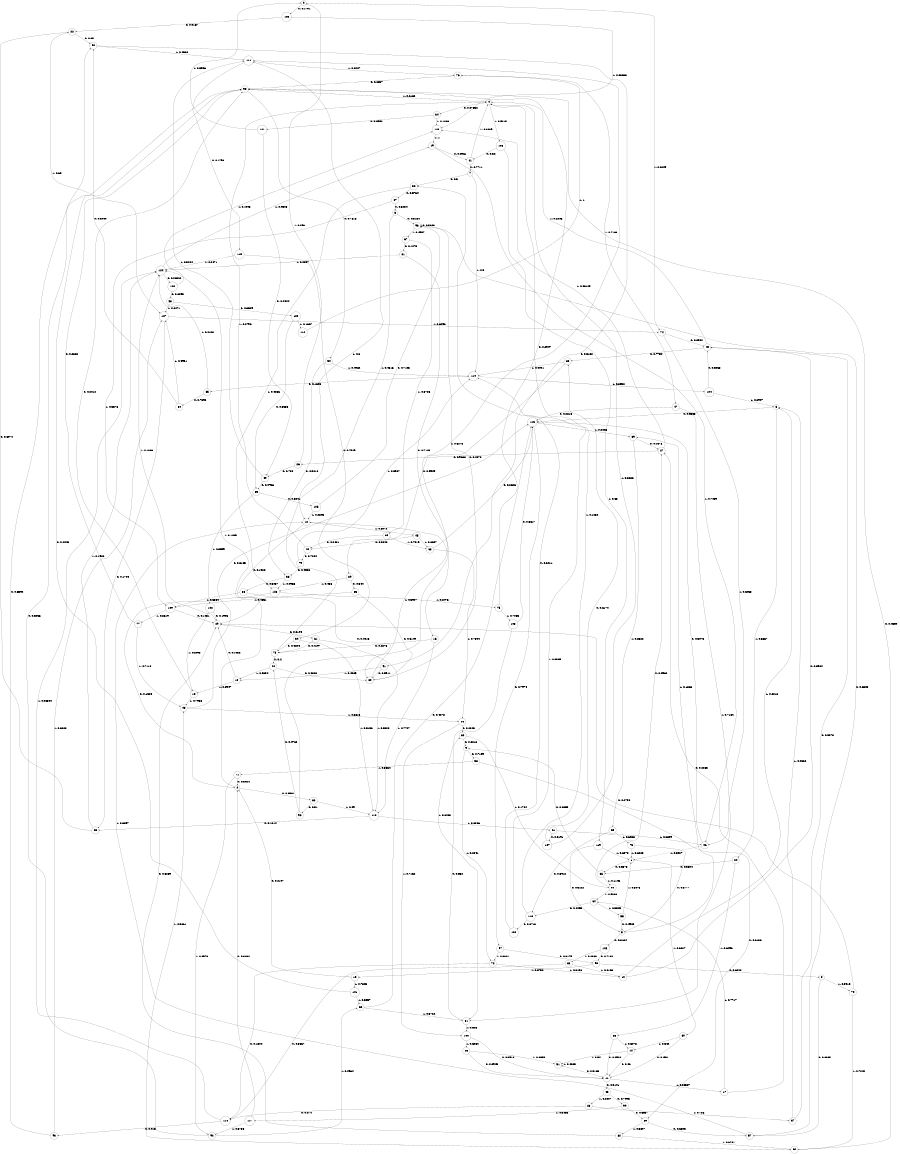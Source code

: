 digraph "ch35faceL9" {
size = "6,8.5";
ratio = "fill";
node [shape = circle];
node [fontsize = 24];
edge [fontsize = 24];
0 -> 126 [label = "0: 0.1791   "];
0 -> 74 [label = "1: 0.8209   "];
1 -> 66 [label = "0: 0.3373   "];
1 -> 60 [label = "1: 0.6627   "];
2 -> 86 [label = "0: 0.8561   "];
2 -> 124 [label = "1: 0.1439   "];
3 -> 96 [label = "0: 0.5184   "];
3 -> 12 [label = "1: 0.4816   "];
4 -> 84 [label = "0: 0.07852  "];
4 -> 125 [label = "1: 0.9215   "];
5 -> 108 [label = "0: 0.8134   "];
5 -> 39 [label = "1: 0.1866   "];
6 -> 116 [label = "0: 0.3333   "];
6 -> 24 [label = "1: 0.6667   "];
7 -> 32 [label = "0: 0.5      "];
7 -> 110 [label = "1: 0.5      "];
8 -> 57 [label = "0: 0.6085   "];
8 -> 70 [label = "1: 0.3915   "];
9 -> 58 [label = "0: 0.7159   "];
9 -> 72 [label = "1: 0.2841   "];
10 -> 40 [label = "0: 0.3984   "];
10 -> 6 [label = "1: 0.6016   "];
11 -> 43 [label = "0: 0.9141   "];
11 -> 17 [label = "1: 0.08587  "];
12 -> 29 [label = "0: 0.1928   "];
12 -> 45 [label = "1: 0.8072   "];
13 -> 2 [label = "0: 0.2197   "];
13 -> 101 [label = "1: 0.7803   "];
14 -> 11 [label = "0: 0.46     "];
14 -> 51 [label = "1: 0.54     "];
15 -> 95 [label = "0: 0.2012   "];
15 -> 48 [label = "1: 0.7988   "];
16 -> 78 [label = "0: 0.2273   "];
16 -> 113 [label = "1: 0.7727   "];
17 -> 27 [label = "0: 0.2283   "];
17 -> 64 [label = "1: 0.7717   "];
18 -> 29 [label = "0: 0.1053   "];
18 -> 15 [label = "1: 0.8947   "];
19 -> 41 [label = "0: 0.2961   "];
19 -> 46 [label = "1: 0.7039   "];
20 -> 80 [label = "0: 0.4346   "];
20 -> 18 [label = "1: 0.5654   "];
21 -> 107 [label = "0: 0.3191   "];
21 -> 46 [label = "1: 0.6809   "];
22 -> 52 [label = "0: 0.35     "];
22 -> 127 [label = "1: 0.65     "];
23 -> 114 [label = "0: 0.274    "];
23 -> 37 [label = "1: 0.726    "];
24 -> 66 [label = "0: 0.3504   "];
24 -> 36 [label = "1: 0.6496   "];
25 -> 11 [label = "0: 0.3945   "];
25 -> 51 [label = "1: 0.6055   "];
26 -> 49 [label = "0: 0.704    "];
26 -> 0 [label = "1: 0.296    "];
27 -> 26 [label = "0: 0.9688   "];
27 -> 128 [label = "1: 0.03125  "];
28 -> 22 [label = "0: 0.8074   "];
28 -> 124 [label = "1: 0.1926   "];
29 -> 61 [label = "0: 0.8194   "];
29 -> 124 [label = "1: 0.1806   "];
30 -> 9 [label = "0: 0.8216   "];
30 -> 94 [label = "1: 0.1784   "];
31 -> 16 [label = "0: 0.7143   "];
31 -> 124 [label = "1: 0.2857   "];
32 -> 87 [label = "0: 0.5764   "];
32 -> 123 [label = "1: 0.4236   "];
33 -> 105 [label = "0: 0.6441   "];
33 -> 102 [label = "1: 0.3559   "];
34 -> 78 [label = "0: 0.4844   "];
34 -> 113 [label = "1: 0.5156   "];
35 -> 80 [label = "0: 0.5149   "];
35 -> 109 [label = "1: 0.4851   "];
36 -> 11 [label = "0: 0.4922   "];
36 -> 14 [label = "1: 0.5078   "];
37 -> 40 [label = "0: 0.5378   "];
37 -> 6 [label = "1: 0.4622   "];
38 -> 56 [label = "0: 0.5037   "];
38 -> 123 [label = "1: 0.4963   "];
39 -> 27 [label = "0: 0.1378   "];
39 -> 65 [label = "1: 0.8622   "];
40 -> 88 [label = "0: 0.7754   "];
40 -> 4 [label = "1: 0.2246   "];
41 -> 7 [label = "0: 0.7711   "];
41 -> 4 [label = "1: 0.2289   "];
42 -> 79 [label = "0: 0.7204   "];
42 -> 4 [label = "1: 0.2796   "];
43 -> 99 [label = "0: 0.7993   "];
43 -> 23 [label = "1: 0.2007   "];
44 -> 30 [label = "0: 0.2848   "];
44 -> 100 [label = "1: 0.7152   "];
45 -> 42 [label = "0: 0.3343   "];
45 -> 68 [label = "1: 0.6657   "];
46 -> 116 [label = "0: 0.3073   "];
46 -> 1 [label = "1: 0.6927   "];
47 -> 116 [label = "0: 0.2816   "];
47 -> 81 [label = "1: 0.7184   "];
48 -> 116 [label = "0: 0.3185   "];
48 -> 44 [label = "1: 0.6815   "];
49 -> 33 [label = "0: 0.4756   "];
49 -> 111 [label = "1: 0.5244   "];
50 -> 52 [label = "0: 0.5049   "];
50 -> 127 [label = "1: 0.4951   "];
51 -> 11 [label = "0: 0.5165   "];
51 -> 51 [label = "1: 0.4835   "];
52 -> 91 [label = "0: 0.5132   "];
52 -> 111 [label = "1: 0.4868   "];
53 -> 120 [label = "0: 0.3529   "];
53 -> 127 [label = "1: 0.6471   "];
54 -> 38 [label = "0: 0.5018   "];
54 -> 110 [label = "1: 0.4982   "];
55 -> 5 [label = "0: 0.4925   "];
55 -> 1 [label = "1: 0.5075   "];
56 -> 80 [label = "0: 0.4416   "];
56 -> 109 [label = "1: 0.5584   "];
57 -> 96 [label = "0: 0.6303   "];
57 -> 12 [label = "1: 0.3697   "];
58 -> 59 [label = "0: 0.6136   "];
58 -> 71 [label = "1: 0.3864   "];
59 -> 57 [label = "0: 0.6303   "];
59 -> 82 [label = "1: 0.3697   "];
60 -> 11 [label = "0: 0.458    "];
60 -> 14 [label = "1: 0.542    "];
61 -> 78 [label = "0: 0.4197   "];
61 -> 113 [label = "1: 0.5803   "];
62 -> 95 [label = "0: 0.4339   "];
62 -> 48 [label = "1: 0.5661   "];
63 -> 116 [label = "0: 0.4278   "];
63 -> 81 [label = "1: 0.5722   "];
64 -> 118 [label = "0: 0.4455   "];
64 -> 55 [label = "1: 0.5545   "];
65 -> 118 [label = "0: 0.3912   "];
65 -> 73 [label = "1: 0.6088   "];
66 -> 9 [label = "0: 0.8855   "];
66 -> 94 [label = "1: 0.1145   "];
67 -> 31 [label = "0: 0.1275   "];
67 -> 69 [label = "1: 0.8725   "];
68 -> 116 [label = "0: 0.2606   "];
68 -> 44 [label = "1: 0.7394   "];
69 -> 42 [label = "0: 0.2481   "];
69 -> 68 [label = "1: 0.7519   "];
70 -> 29 [label = "0: 0.2758   "];
70 -> 62 [label = "1: 0.7242   "];
71 -> 2 [label = "0: 0.3024   "];
71 -> 92 [label = "1: 0.6976   "];
72 -> 114 [label = "0: 0.1844   "];
72 -> 10 [label = "1: 0.8156   "];
73 -> 5 [label = "0: 0.3777   "];
73 -> 1 [label = "1: 0.6223   "];
74 -> 40 [label = "0: 0.3542   "];
74 -> 46 [label = "1: 0.6458   "];
75 -> 95 [label = "0: 0.2947   "];
75 -> 103 [label = "1: 0.7053   "];
76 -> 95 [label = "0: 0.2837   "];
76 -> 47 [label = "1: 0.7163   "];
77 -> 95 [label = "0: 0.2882   "];
77 -> 48 [label = "1: 0.7118   "];
78 -> 20 [label = "0: 0.4      "];
78 -> 111 [label = "1: 0.6      "];
79 -> 38 [label = "0: 0.4033   "];
79 -> 110 [label = "1: 0.5967   "];
80 -> 96 [label = "0: 0.4073   "];
80 -> 12 [label = "1: 0.5927   "];
81 -> 30 [label = "0: 0.352    "];
81 -> 100 [label = "1: 0.648    "];
82 -> 29 [label = "0: 0.3259   "];
82 -> 62 [label = "1: 0.6741   "];
83 -> 114 [label = "0: 0.3867   "];
83 -> 10 [label = "1: 0.6133   "];
84 -> 121 [label = "0: 0.8992   "];
84 -> 128 [label = "1: 0.1008   "];
85 -> 50 [label = "0: 0.7892   "];
85 -> 124 [label = "1: 0.2108   "];
86 -> 90 [label = "0: 0.51     "];
86 -> 113 [label = "1: 0.49     "];
87 -> 3 [label = "0: 0.6424   "];
87 -> 109 [label = "1: 0.3576   "];
88 -> 89 [label = "0: 0.5909   "];
88 -> 110 [label = "1: 0.4091   "];
89 -> 35 [label = "0: 0.544    "];
89 -> 123 [label = "1: 0.456    "];
90 -> 20 [label = "0: 0.4722   "];
90 -> 111 [label = "1: 0.5278   "];
91 -> 80 [label = "0: 0.5911   "];
91 -> 18 [label = "1: 0.4089   "];
92 -> 95 [label = "0: 0.5036   "];
92 -> 63 [label = "1: 0.4964   "];
93 -> 52 [label = "0: 0.6392   "];
93 -> 127 [label = "1: 0.3608   "];
94 -> 27 [label = "0: 0.0962   "];
94 -> 64 [label = "1: 0.9038   "];
95 -> 54 [label = "0: 0.7818   "];
95 -> 4 [label = "1: 0.2182   "];
96 -> 96 [label = "0: 0.5043   "];
96 -> 67 [label = "1: 0.4957   "];
97 -> 98 [label = "0: 0.6179   "];
97 -> 72 [label = "1: 0.3821   "];
98 -> 8 [label = "0: 0.6242   "];
98 -> 13 [label = "1: 0.3758   "];
99 -> 59 [label = "0: 0.6537   "];
99 -> 117 [label = "1: 0.3463   "];
100 -> 11 [label = "0: 0.3916   "];
100 -> 25 [label = "1: 0.6084   "];
101 -> 95 [label = "0: 0.4443   "];
101 -> 63 [label = "1: 0.5557   "];
102 -> 29 [label = "0: 0.1905   "];
102 -> 15 [label = "1: 0.8095   "];
103 -> 116 [label = "0: 0.3517   "];
103 -> 81 [label = "1: 0.6483   "];
104 -> 40 [label = "0: 0.3053   "];
104 -> 6 [label = "1: 0.6947   "];
105 -> 96 [label = "0: 0.7105   "];
105 -> 12 [label = "1: 0.2895   "];
106 -> 32 [label = "0: 0.6411   "];
106 -> 110 [label = "1: 0.3589   "];
107 -> 88 [label = "0: 0.6174   "];
107 -> 4 [label = "1: 0.3826   "];
108 -> 98 [label = "0: 0.7132   "];
108 -> 83 [label = "1: 0.2868   "];
109 -> 29 [label = "0: 0.1481   "];
109 -> 77 [label = "1: 0.8519   "];
110 -> 85 [label = "0: 0.1648   "];
110 -> 104 [label = "1: 0.8352   "];
111 -> 115 [label = "0: 0.1793   "];
111 -> 76 [label = "1: 0.8207   "];
112 -> 76 [label = "1: 1        "];
113 -> 28 [label = "0: 0.1614   "];
113 -> 21 [label = "1: 0.8386   "];
114 -> 93 [label = "0: 0.915    "];
114 -> 124 [label = "1: 0.08504  "];
115 -> 34 [label = "0: 0.7529   "];
115 -> 124 [label = "1: 0.2471   "];
116 -> 97 [label = "0: 0.7974   "];
116 -> 39 [label = "1: 0.2026   "];
117 -> 2 [label = "0: 0.3262   "];
117 -> 92 [label = "1: 0.6738   "];
118 -> 106 [label = "0: 0.8718   "];
118 -> 4 [label = "1: 0.1282   "];
119 -> 5 [label = "0: 0.3122   "];
119 -> 1 [label = "1: 0.6878   "];
120 -> 33 [label = "0: 0.8333   "];
120 -> 112 [label = "1: 0.1667   "];
121 -> 49 [label = "0: 0.4444   "];
121 -> 0 [label = "1: 0.5556   "];
122 -> 53 [label = "0: 0.8095   "];
122 -> 128 [label = "1: 0.1905   "];
123 -> 2 [label = "0: 0.1524   "];
123 -> 75 [label = "1: 0.8476   "];
124 -> 122 [label = "0: 0.06522  "];
124 -> 19 [label = "1: 0.9348   "];
125 -> 41 [label = "0: 0.32     "];
125 -> 119 [label = "1: 0.68     "];
126 -> 22 [label = "0: 0.9167   "];
126 -> 128 [label = "1: 0.08333  "];
127 -> 28 [label = "0: 0.1704   "];
127 -> 74 [label = "1: 0.8296   "];
128 -> 19 [label = "1: 1        "];
}